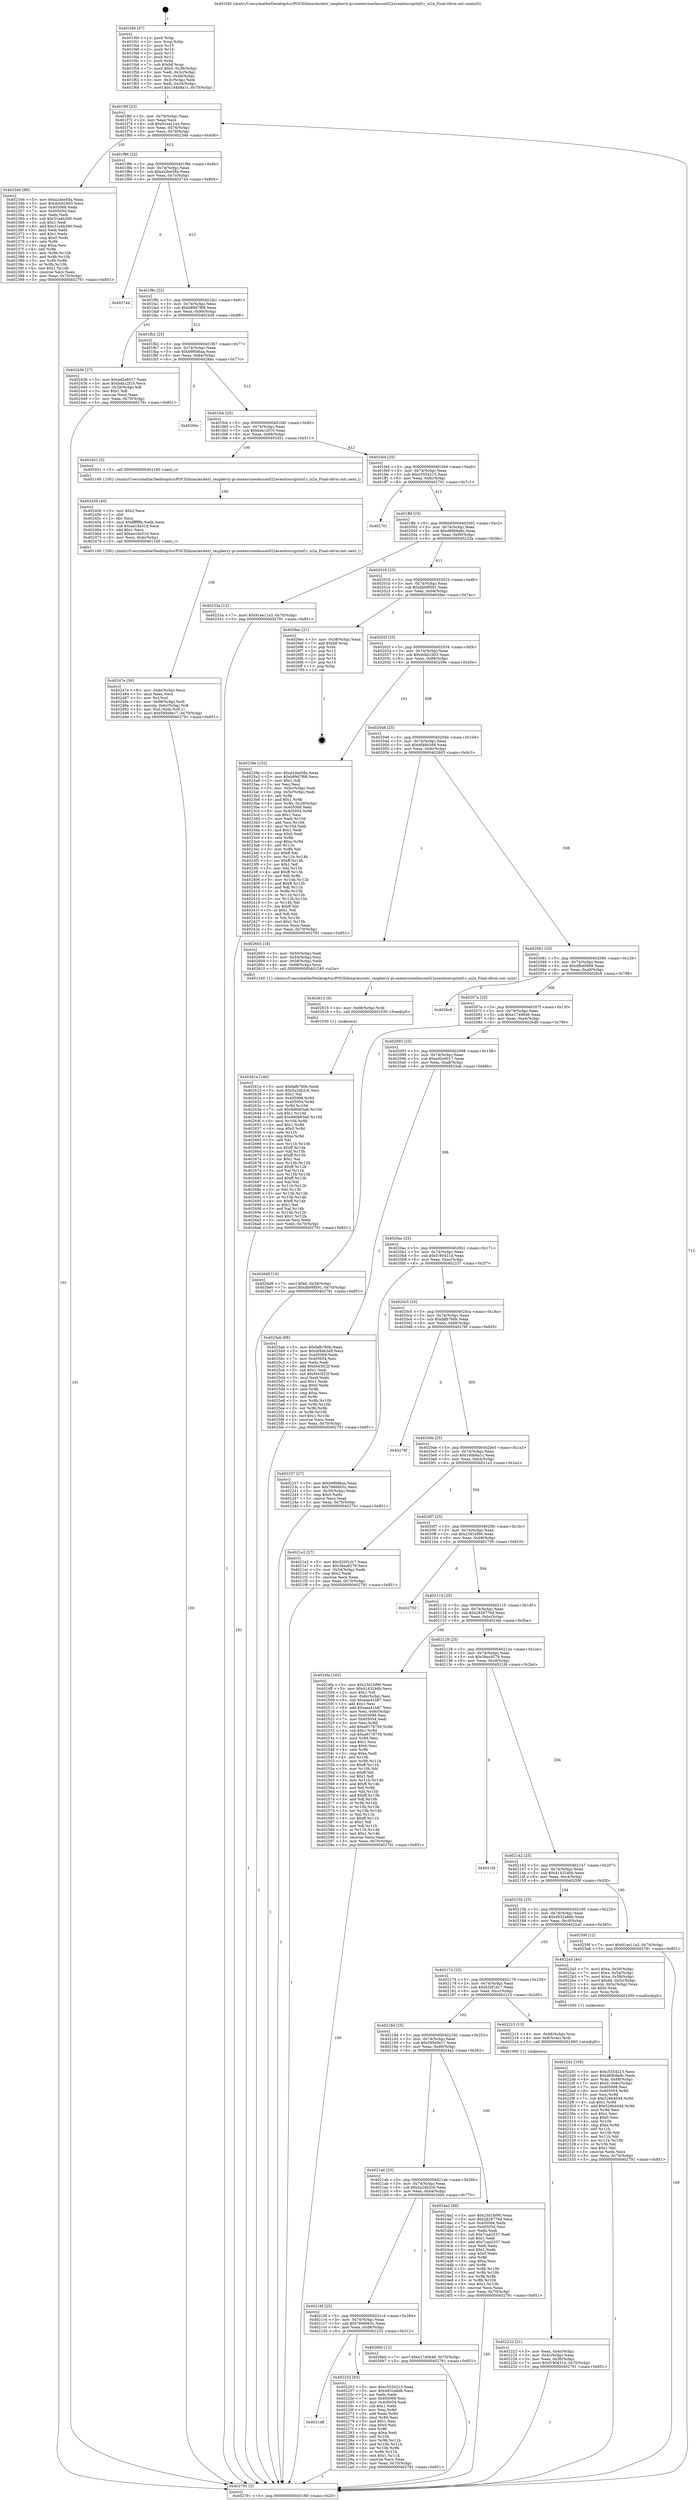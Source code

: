 digraph "0x401f40" {
  label = "0x401f40 (/mnt/c/Users/mathe/Desktop/tcc/POCII/binaries/extr_raspberry-pi-osexerciseslesson022avenitosrcprintf.c_ui2a_Final-ollvm.out::main(0))"
  labelloc = "t"
  node[shape=record]

  Entry [label="",width=0.3,height=0.3,shape=circle,fillcolor=black,style=filled]
  "0x401f6f" [label="{
     0x401f6f [23]\l
     | [instrs]\l
     &nbsp;&nbsp;0x401f6f \<+3\>: mov -0x70(%rbp),%eax\l
     &nbsp;&nbsp;0x401f72 \<+2\>: mov %eax,%ecx\l
     &nbsp;&nbsp;0x401f74 \<+6\>: sub $0x91ee11a3,%ecx\l
     &nbsp;&nbsp;0x401f7a \<+3\>: mov %eax,-0x74(%rbp)\l
     &nbsp;&nbsp;0x401f7d \<+3\>: mov %ecx,-0x78(%rbp)\l
     &nbsp;&nbsp;0x401f80 \<+6\>: je 0000000000402346 \<main+0x406\>\l
  }"]
  "0x402346" [label="{
     0x402346 [88]\l
     | [instrs]\l
     &nbsp;&nbsp;0x402346 \<+5\>: mov $0xa2dee58a,%eax\l
     &nbsp;&nbsp;0x40234b \<+5\>: mov $0xdcbd1b03,%ecx\l
     &nbsp;&nbsp;0x402350 \<+7\>: mov 0x405068,%edx\l
     &nbsp;&nbsp;0x402357 \<+7\>: mov 0x405054,%esi\l
     &nbsp;&nbsp;0x40235e \<+2\>: mov %edx,%edi\l
     &nbsp;&nbsp;0x402360 \<+6\>: sub $0x31e4b290,%edi\l
     &nbsp;&nbsp;0x402366 \<+3\>: sub $0x1,%edi\l
     &nbsp;&nbsp;0x402369 \<+6\>: add $0x31e4b290,%edi\l
     &nbsp;&nbsp;0x40236f \<+3\>: imul %edi,%edx\l
     &nbsp;&nbsp;0x402372 \<+3\>: and $0x1,%edx\l
     &nbsp;&nbsp;0x402375 \<+3\>: cmp $0x0,%edx\l
     &nbsp;&nbsp;0x402378 \<+4\>: sete %r8b\l
     &nbsp;&nbsp;0x40237c \<+3\>: cmp $0xa,%esi\l
     &nbsp;&nbsp;0x40237f \<+4\>: setl %r9b\l
     &nbsp;&nbsp;0x402383 \<+3\>: mov %r8b,%r10b\l
     &nbsp;&nbsp;0x402386 \<+3\>: and %r9b,%r10b\l
     &nbsp;&nbsp;0x402389 \<+3\>: xor %r9b,%r8b\l
     &nbsp;&nbsp;0x40238c \<+3\>: or %r8b,%r10b\l
     &nbsp;&nbsp;0x40238f \<+4\>: test $0x1,%r10b\l
     &nbsp;&nbsp;0x402393 \<+3\>: cmovne %ecx,%eax\l
     &nbsp;&nbsp;0x402396 \<+3\>: mov %eax,-0x70(%rbp)\l
     &nbsp;&nbsp;0x402399 \<+5\>: jmp 0000000000402791 \<main+0x851\>\l
  }"]
  "0x401f86" [label="{
     0x401f86 [22]\l
     | [instrs]\l
     &nbsp;&nbsp;0x401f86 \<+5\>: jmp 0000000000401f8b \<main+0x4b\>\l
     &nbsp;&nbsp;0x401f8b \<+3\>: mov -0x74(%rbp),%eax\l
     &nbsp;&nbsp;0x401f8e \<+5\>: sub $0xa2dee58a,%eax\l
     &nbsp;&nbsp;0x401f93 \<+3\>: mov %eax,-0x7c(%rbp)\l
     &nbsp;&nbsp;0x401f96 \<+6\>: je 0000000000402744 \<main+0x804\>\l
  }"]
  Exit [label="",width=0.3,height=0.3,shape=circle,fillcolor=black,style=filled,peripheries=2]
  "0x402744" [label="{
     0x402744\l
  }", style=dashed]
  "0x401f9c" [label="{
     0x401f9c [22]\l
     | [instrs]\l
     &nbsp;&nbsp;0x401f9c \<+5\>: jmp 0000000000401fa1 \<main+0x61\>\l
     &nbsp;&nbsp;0x401fa1 \<+3\>: mov -0x74(%rbp),%eax\l
     &nbsp;&nbsp;0x401fa4 \<+5\>: sub $0xb89d7f68,%eax\l
     &nbsp;&nbsp;0x401fa9 \<+3\>: mov %eax,-0x80(%rbp)\l
     &nbsp;&nbsp;0x401fac \<+6\>: je 0000000000402436 \<main+0x4f6\>\l
  }"]
  "0x40261e" [label="{
     0x40261e [146]\l
     | [instrs]\l
     &nbsp;&nbsp;0x40261e \<+5\>: mov $0xfafb760b,%edx\l
     &nbsp;&nbsp;0x402623 \<+5\>: mov $0x5a24b2c6,%esi\l
     &nbsp;&nbsp;0x402628 \<+2\>: mov $0x1,%al\l
     &nbsp;&nbsp;0x40262a \<+8\>: mov 0x405068,%r8d\l
     &nbsp;&nbsp;0x402632 \<+8\>: mov 0x405054,%r9d\l
     &nbsp;&nbsp;0x40263a \<+3\>: mov %r8d,%r10d\l
     &nbsp;&nbsp;0x40263d \<+7\>: sub $0x9d0b63a6,%r10d\l
     &nbsp;&nbsp;0x402644 \<+4\>: sub $0x1,%r10d\l
     &nbsp;&nbsp;0x402648 \<+7\>: add $0x9d0b63a6,%r10d\l
     &nbsp;&nbsp;0x40264f \<+4\>: imul %r10d,%r8d\l
     &nbsp;&nbsp;0x402653 \<+4\>: and $0x1,%r8d\l
     &nbsp;&nbsp;0x402657 \<+4\>: cmp $0x0,%r8d\l
     &nbsp;&nbsp;0x40265b \<+4\>: sete %r11b\l
     &nbsp;&nbsp;0x40265f \<+4\>: cmp $0xa,%r9d\l
     &nbsp;&nbsp;0x402663 \<+3\>: setl %bl\l
     &nbsp;&nbsp;0x402666 \<+3\>: mov %r11b,%r14b\l
     &nbsp;&nbsp;0x402669 \<+4\>: xor $0xff,%r14b\l
     &nbsp;&nbsp;0x40266d \<+3\>: mov %bl,%r15b\l
     &nbsp;&nbsp;0x402670 \<+4\>: xor $0xff,%r15b\l
     &nbsp;&nbsp;0x402674 \<+2\>: xor $0x1,%al\l
     &nbsp;&nbsp;0x402676 \<+3\>: mov %r14b,%r12b\l
     &nbsp;&nbsp;0x402679 \<+4\>: and $0xff,%r12b\l
     &nbsp;&nbsp;0x40267d \<+3\>: and %al,%r11b\l
     &nbsp;&nbsp;0x402680 \<+3\>: mov %r15b,%r13b\l
     &nbsp;&nbsp;0x402683 \<+4\>: and $0xff,%r13b\l
     &nbsp;&nbsp;0x402687 \<+2\>: and %al,%bl\l
     &nbsp;&nbsp;0x402689 \<+3\>: or %r11b,%r12b\l
     &nbsp;&nbsp;0x40268c \<+3\>: or %bl,%r13b\l
     &nbsp;&nbsp;0x40268f \<+3\>: xor %r13b,%r12b\l
     &nbsp;&nbsp;0x402692 \<+3\>: or %r15b,%r14b\l
     &nbsp;&nbsp;0x402695 \<+4\>: xor $0xff,%r14b\l
     &nbsp;&nbsp;0x402699 \<+2\>: or $0x1,%al\l
     &nbsp;&nbsp;0x40269b \<+3\>: and %al,%r14b\l
     &nbsp;&nbsp;0x40269e \<+3\>: or %r14b,%r12b\l
     &nbsp;&nbsp;0x4026a1 \<+4\>: test $0x1,%r12b\l
     &nbsp;&nbsp;0x4026a5 \<+3\>: cmovne %esi,%edx\l
     &nbsp;&nbsp;0x4026a8 \<+3\>: mov %edx,-0x70(%rbp)\l
     &nbsp;&nbsp;0x4026ab \<+5\>: jmp 0000000000402791 \<main+0x851\>\l
  }"]
  "0x402436" [label="{
     0x402436 [27]\l
     | [instrs]\l
     &nbsp;&nbsp;0x402436 \<+5\>: mov $0xed2e6017,%eax\l
     &nbsp;&nbsp;0x40243b \<+5\>: mov $0xbda12f10,%ecx\l
     &nbsp;&nbsp;0x402440 \<+3\>: mov -0x29(%rbp),%dl\l
     &nbsp;&nbsp;0x402443 \<+3\>: test $0x1,%dl\l
     &nbsp;&nbsp;0x402446 \<+3\>: cmovne %ecx,%eax\l
     &nbsp;&nbsp;0x402449 \<+3\>: mov %eax,-0x70(%rbp)\l
     &nbsp;&nbsp;0x40244c \<+5\>: jmp 0000000000402791 \<main+0x851\>\l
  }"]
  "0x401fb2" [label="{
     0x401fb2 [25]\l
     | [instrs]\l
     &nbsp;&nbsp;0x401fb2 \<+5\>: jmp 0000000000401fb7 \<main+0x77\>\l
     &nbsp;&nbsp;0x401fb7 \<+3\>: mov -0x74(%rbp),%eax\l
     &nbsp;&nbsp;0x401fba \<+5\>: sub $0xb9f0d6aa,%eax\l
     &nbsp;&nbsp;0x401fbf \<+6\>: mov %eax,-0x84(%rbp)\l
     &nbsp;&nbsp;0x401fc5 \<+6\>: je 00000000004026bc \<main+0x77c\>\l
  }"]
  "0x402615" [label="{
     0x402615 [9]\l
     | [instrs]\l
     &nbsp;&nbsp;0x402615 \<+4\>: mov -0x68(%rbp),%rdi\l
     &nbsp;&nbsp;0x402619 \<+5\>: call 0000000000401030 \<free@plt\>\l
     | [calls]\l
     &nbsp;&nbsp;0x401030 \{1\} (unknown)\l
  }"]
  "0x4026bc" [label="{
     0x4026bc\l
  }", style=dashed]
  "0x401fcb" [label="{
     0x401fcb [25]\l
     | [instrs]\l
     &nbsp;&nbsp;0x401fcb \<+5\>: jmp 0000000000401fd0 \<main+0x90\>\l
     &nbsp;&nbsp;0x401fd0 \<+3\>: mov -0x74(%rbp),%eax\l
     &nbsp;&nbsp;0x401fd3 \<+5\>: sub $0xbda12f10,%eax\l
     &nbsp;&nbsp;0x401fd8 \<+6\>: mov %eax,-0x88(%rbp)\l
     &nbsp;&nbsp;0x401fde \<+6\>: je 0000000000402451 \<main+0x511\>\l
  }"]
  "0x40247e" [label="{
     0x40247e [36]\l
     | [instrs]\l
     &nbsp;&nbsp;0x40247e \<+6\>: mov -0xdc(%rbp),%ecx\l
     &nbsp;&nbsp;0x402484 \<+3\>: imul %eax,%ecx\l
     &nbsp;&nbsp;0x402487 \<+3\>: mov %cl,%sil\l
     &nbsp;&nbsp;0x40248a \<+4\>: mov -0x68(%rbp),%rdi\l
     &nbsp;&nbsp;0x40248e \<+4\>: movslq -0x6c(%rbp),%r8\l
     &nbsp;&nbsp;0x402492 \<+4\>: mov %sil,(%rdi,%r8,1)\l
     &nbsp;&nbsp;0x402496 \<+7\>: movl $0x595e9e17,-0x70(%rbp)\l
     &nbsp;&nbsp;0x40249d \<+5\>: jmp 0000000000402791 \<main+0x851\>\l
  }"]
  "0x402451" [label="{
     0x402451 [5]\l
     | [instrs]\l
     &nbsp;&nbsp;0x402451 \<+5\>: call 0000000000401160 \<next_i\>\l
     | [calls]\l
     &nbsp;&nbsp;0x401160 \{100\} (/mnt/c/Users/mathe/Desktop/tcc/POCII/binaries/extr_raspberry-pi-osexerciseslesson022avenitosrcprintf.c_ui2a_Final-ollvm.out::next_i)\l
  }"]
  "0x401fe4" [label="{
     0x401fe4 [25]\l
     | [instrs]\l
     &nbsp;&nbsp;0x401fe4 \<+5\>: jmp 0000000000401fe9 \<main+0xa9\>\l
     &nbsp;&nbsp;0x401fe9 \<+3\>: mov -0x74(%rbp),%eax\l
     &nbsp;&nbsp;0x401fec \<+5\>: sub $0xc5554215,%eax\l
     &nbsp;&nbsp;0x401ff1 \<+6\>: mov %eax,-0x8c(%rbp)\l
     &nbsp;&nbsp;0x401ff7 \<+6\>: je 0000000000402701 \<main+0x7c1\>\l
  }"]
  "0x402456" [label="{
     0x402456 [40]\l
     | [instrs]\l
     &nbsp;&nbsp;0x402456 \<+5\>: mov $0x2,%ecx\l
     &nbsp;&nbsp;0x40245b \<+1\>: cltd\l
     &nbsp;&nbsp;0x40245c \<+2\>: idiv %ecx\l
     &nbsp;&nbsp;0x40245e \<+6\>: imul $0xfffffffe,%edx,%ecx\l
     &nbsp;&nbsp;0x402464 \<+6\>: sub $0xaa18a51d,%ecx\l
     &nbsp;&nbsp;0x40246a \<+3\>: add $0x1,%ecx\l
     &nbsp;&nbsp;0x40246d \<+6\>: add $0xaa18a51d,%ecx\l
     &nbsp;&nbsp;0x402473 \<+6\>: mov %ecx,-0xdc(%rbp)\l
     &nbsp;&nbsp;0x402479 \<+5\>: call 0000000000401160 \<next_i\>\l
     | [calls]\l
     &nbsp;&nbsp;0x401160 \{100\} (/mnt/c/Users/mathe/Desktop/tcc/POCII/binaries/extr_raspberry-pi-osexerciseslesson022avenitosrcprintf.c_ui2a_Final-ollvm.out::next_i)\l
  }"]
  "0x402701" [label="{
     0x402701\l
  }", style=dashed]
  "0x401ffd" [label="{
     0x401ffd [25]\l
     | [instrs]\l
     &nbsp;&nbsp;0x401ffd \<+5\>: jmp 0000000000402002 \<main+0xc2\>\l
     &nbsp;&nbsp;0x402002 \<+3\>: mov -0x74(%rbp),%eax\l
     &nbsp;&nbsp;0x402005 \<+5\>: sub $0xd69b9a8c,%eax\l
     &nbsp;&nbsp;0x40200a \<+6\>: mov %eax,-0x90(%rbp)\l
     &nbsp;&nbsp;0x402010 \<+6\>: je 000000000040233a \<main+0x3fa\>\l
  }"]
  "0x4022d1" [label="{
     0x4022d1 [105]\l
     | [instrs]\l
     &nbsp;&nbsp;0x4022d1 \<+5\>: mov $0xc5554215,%ecx\l
     &nbsp;&nbsp;0x4022d6 \<+5\>: mov $0xd69b9a8c,%edx\l
     &nbsp;&nbsp;0x4022db \<+4\>: mov %rax,-0x68(%rbp)\l
     &nbsp;&nbsp;0x4022df \<+7\>: movl $0x0,-0x6c(%rbp)\l
     &nbsp;&nbsp;0x4022e6 \<+7\>: mov 0x405068,%esi\l
     &nbsp;&nbsp;0x4022ed \<+8\>: mov 0x405054,%r8d\l
     &nbsp;&nbsp;0x4022f5 \<+3\>: mov %esi,%r9d\l
     &nbsp;&nbsp;0x4022f8 \<+7\>: sub $0x526b4044,%r9d\l
     &nbsp;&nbsp;0x4022ff \<+4\>: sub $0x1,%r9d\l
     &nbsp;&nbsp;0x402303 \<+7\>: add $0x526b4044,%r9d\l
     &nbsp;&nbsp;0x40230a \<+4\>: imul %r9d,%esi\l
     &nbsp;&nbsp;0x40230e \<+3\>: and $0x1,%esi\l
     &nbsp;&nbsp;0x402311 \<+3\>: cmp $0x0,%esi\l
     &nbsp;&nbsp;0x402314 \<+4\>: sete %r10b\l
     &nbsp;&nbsp;0x402318 \<+4\>: cmp $0xa,%r8d\l
     &nbsp;&nbsp;0x40231c \<+4\>: setl %r11b\l
     &nbsp;&nbsp;0x402320 \<+3\>: mov %r10b,%bl\l
     &nbsp;&nbsp;0x402323 \<+3\>: and %r11b,%bl\l
     &nbsp;&nbsp;0x402326 \<+3\>: xor %r11b,%r10b\l
     &nbsp;&nbsp;0x402329 \<+3\>: or %r10b,%bl\l
     &nbsp;&nbsp;0x40232c \<+3\>: test $0x1,%bl\l
     &nbsp;&nbsp;0x40232f \<+3\>: cmovne %edx,%ecx\l
     &nbsp;&nbsp;0x402332 \<+3\>: mov %ecx,-0x70(%rbp)\l
     &nbsp;&nbsp;0x402335 \<+5\>: jmp 0000000000402791 \<main+0x851\>\l
  }"]
  "0x40233a" [label="{
     0x40233a [12]\l
     | [instrs]\l
     &nbsp;&nbsp;0x40233a \<+7\>: movl $0x91ee11a3,-0x70(%rbp)\l
     &nbsp;&nbsp;0x402341 \<+5\>: jmp 0000000000402791 \<main+0x851\>\l
  }"]
  "0x402016" [label="{
     0x402016 [25]\l
     | [instrs]\l
     &nbsp;&nbsp;0x402016 \<+5\>: jmp 000000000040201b \<main+0xdb\>\l
     &nbsp;&nbsp;0x40201b \<+3\>: mov -0x74(%rbp),%eax\l
     &nbsp;&nbsp;0x40201e \<+5\>: sub $0xdb09f591,%eax\l
     &nbsp;&nbsp;0x402023 \<+6\>: mov %eax,-0x94(%rbp)\l
     &nbsp;&nbsp;0x402029 \<+6\>: je 00000000004026ec \<main+0x7ac\>\l
  }"]
  "0x4021d8" [label="{
     0x4021d8\l
  }", style=dashed]
  "0x4026ec" [label="{
     0x4026ec [21]\l
     | [instrs]\l
     &nbsp;&nbsp;0x4026ec \<+3\>: mov -0x38(%rbp),%eax\l
     &nbsp;&nbsp;0x4026ef \<+7\>: add $0xb8,%rsp\l
     &nbsp;&nbsp;0x4026f6 \<+1\>: pop %rbx\l
     &nbsp;&nbsp;0x4026f7 \<+2\>: pop %r12\l
     &nbsp;&nbsp;0x4026f9 \<+2\>: pop %r13\l
     &nbsp;&nbsp;0x4026fb \<+2\>: pop %r14\l
     &nbsp;&nbsp;0x4026fd \<+2\>: pop %r15\l
     &nbsp;&nbsp;0x4026ff \<+1\>: pop %rbp\l
     &nbsp;&nbsp;0x402700 \<+1\>: ret\l
  }"]
  "0x40202f" [label="{
     0x40202f [25]\l
     | [instrs]\l
     &nbsp;&nbsp;0x40202f \<+5\>: jmp 0000000000402034 \<main+0xf4\>\l
     &nbsp;&nbsp;0x402034 \<+3\>: mov -0x74(%rbp),%eax\l
     &nbsp;&nbsp;0x402037 \<+5\>: sub $0xdcbd1b03,%eax\l
     &nbsp;&nbsp;0x40203c \<+6\>: mov %eax,-0x98(%rbp)\l
     &nbsp;&nbsp;0x402042 \<+6\>: je 000000000040239e \<main+0x45e\>\l
  }"]
  "0x402252" [label="{
     0x402252 [83]\l
     | [instrs]\l
     &nbsp;&nbsp;0x402252 \<+5\>: mov $0xc5554215,%eax\l
     &nbsp;&nbsp;0x402257 \<+5\>: mov $0x4932a8db,%ecx\l
     &nbsp;&nbsp;0x40225c \<+2\>: xor %edx,%edx\l
     &nbsp;&nbsp;0x40225e \<+7\>: mov 0x405068,%esi\l
     &nbsp;&nbsp;0x402265 \<+7\>: mov 0x405054,%edi\l
     &nbsp;&nbsp;0x40226c \<+3\>: sub $0x1,%edx\l
     &nbsp;&nbsp;0x40226f \<+3\>: mov %esi,%r8d\l
     &nbsp;&nbsp;0x402272 \<+3\>: add %edx,%r8d\l
     &nbsp;&nbsp;0x402275 \<+4\>: imul %r8d,%esi\l
     &nbsp;&nbsp;0x402279 \<+3\>: and $0x1,%esi\l
     &nbsp;&nbsp;0x40227c \<+3\>: cmp $0x0,%esi\l
     &nbsp;&nbsp;0x40227f \<+4\>: sete %r9b\l
     &nbsp;&nbsp;0x402283 \<+3\>: cmp $0xa,%edi\l
     &nbsp;&nbsp;0x402286 \<+4\>: setl %r10b\l
     &nbsp;&nbsp;0x40228a \<+3\>: mov %r9b,%r11b\l
     &nbsp;&nbsp;0x40228d \<+3\>: and %r10b,%r11b\l
     &nbsp;&nbsp;0x402290 \<+3\>: xor %r10b,%r9b\l
     &nbsp;&nbsp;0x402293 \<+3\>: or %r9b,%r11b\l
     &nbsp;&nbsp;0x402296 \<+4\>: test $0x1,%r11b\l
     &nbsp;&nbsp;0x40229a \<+3\>: cmovne %ecx,%eax\l
     &nbsp;&nbsp;0x40229d \<+3\>: mov %eax,-0x70(%rbp)\l
     &nbsp;&nbsp;0x4022a0 \<+5\>: jmp 0000000000402791 \<main+0x851\>\l
  }"]
  "0x40239e" [label="{
     0x40239e [152]\l
     | [instrs]\l
     &nbsp;&nbsp;0x40239e \<+5\>: mov $0xa2dee58a,%eax\l
     &nbsp;&nbsp;0x4023a3 \<+5\>: mov $0xb89d7f68,%ecx\l
     &nbsp;&nbsp;0x4023a8 \<+2\>: mov $0x1,%dl\l
     &nbsp;&nbsp;0x4023aa \<+2\>: xor %esi,%esi\l
     &nbsp;&nbsp;0x4023ac \<+3\>: mov -0x6c(%rbp),%edi\l
     &nbsp;&nbsp;0x4023af \<+3\>: cmp -0x5c(%rbp),%edi\l
     &nbsp;&nbsp;0x4023b2 \<+4\>: setl %r8b\l
     &nbsp;&nbsp;0x4023b6 \<+4\>: and $0x1,%r8b\l
     &nbsp;&nbsp;0x4023ba \<+4\>: mov %r8b,-0x29(%rbp)\l
     &nbsp;&nbsp;0x4023be \<+7\>: mov 0x405068,%edi\l
     &nbsp;&nbsp;0x4023c5 \<+8\>: mov 0x405054,%r9d\l
     &nbsp;&nbsp;0x4023cd \<+3\>: sub $0x1,%esi\l
     &nbsp;&nbsp;0x4023d0 \<+3\>: mov %edi,%r10d\l
     &nbsp;&nbsp;0x4023d3 \<+3\>: add %esi,%r10d\l
     &nbsp;&nbsp;0x4023d6 \<+4\>: imul %r10d,%edi\l
     &nbsp;&nbsp;0x4023da \<+3\>: and $0x1,%edi\l
     &nbsp;&nbsp;0x4023dd \<+3\>: cmp $0x0,%edi\l
     &nbsp;&nbsp;0x4023e0 \<+4\>: sete %r8b\l
     &nbsp;&nbsp;0x4023e4 \<+4\>: cmp $0xa,%r9d\l
     &nbsp;&nbsp;0x4023e8 \<+4\>: setl %r11b\l
     &nbsp;&nbsp;0x4023ec \<+3\>: mov %r8b,%bl\l
     &nbsp;&nbsp;0x4023ef \<+3\>: xor $0xff,%bl\l
     &nbsp;&nbsp;0x4023f2 \<+3\>: mov %r11b,%r14b\l
     &nbsp;&nbsp;0x4023f5 \<+4\>: xor $0xff,%r14b\l
     &nbsp;&nbsp;0x4023f9 \<+3\>: xor $0x1,%dl\l
     &nbsp;&nbsp;0x4023fc \<+3\>: mov %bl,%r15b\l
     &nbsp;&nbsp;0x4023ff \<+4\>: and $0xff,%r15b\l
     &nbsp;&nbsp;0x402403 \<+3\>: and %dl,%r8b\l
     &nbsp;&nbsp;0x402406 \<+3\>: mov %r14b,%r12b\l
     &nbsp;&nbsp;0x402409 \<+4\>: and $0xff,%r12b\l
     &nbsp;&nbsp;0x40240d \<+3\>: and %dl,%r11b\l
     &nbsp;&nbsp;0x402410 \<+3\>: or %r8b,%r15b\l
     &nbsp;&nbsp;0x402413 \<+3\>: or %r11b,%r12b\l
     &nbsp;&nbsp;0x402416 \<+3\>: xor %r12b,%r15b\l
     &nbsp;&nbsp;0x402419 \<+3\>: or %r14b,%bl\l
     &nbsp;&nbsp;0x40241c \<+3\>: xor $0xff,%bl\l
     &nbsp;&nbsp;0x40241f \<+3\>: or $0x1,%dl\l
     &nbsp;&nbsp;0x402422 \<+2\>: and %dl,%bl\l
     &nbsp;&nbsp;0x402424 \<+3\>: or %bl,%r15b\l
     &nbsp;&nbsp;0x402427 \<+4\>: test $0x1,%r15b\l
     &nbsp;&nbsp;0x40242b \<+3\>: cmovne %ecx,%eax\l
     &nbsp;&nbsp;0x40242e \<+3\>: mov %eax,-0x70(%rbp)\l
     &nbsp;&nbsp;0x402431 \<+5\>: jmp 0000000000402791 \<main+0x851\>\l
  }"]
  "0x402048" [label="{
     0x402048 [25]\l
     | [instrs]\l
     &nbsp;&nbsp;0x402048 \<+5\>: jmp 000000000040204d \<main+0x10d\>\l
     &nbsp;&nbsp;0x40204d \<+3\>: mov -0x74(%rbp),%eax\l
     &nbsp;&nbsp;0x402050 \<+5\>: sub $0xdf46b3d9,%eax\l
     &nbsp;&nbsp;0x402055 \<+6\>: mov %eax,-0x9c(%rbp)\l
     &nbsp;&nbsp;0x40205b \<+6\>: je 0000000000402603 \<main+0x6c3\>\l
  }"]
  "0x4021bf" [label="{
     0x4021bf [25]\l
     | [instrs]\l
     &nbsp;&nbsp;0x4021bf \<+5\>: jmp 00000000004021c4 \<main+0x284\>\l
     &nbsp;&nbsp;0x4021c4 \<+3\>: mov -0x74(%rbp),%eax\l
     &nbsp;&nbsp;0x4021c7 \<+5\>: sub $0x76666b5c,%eax\l
     &nbsp;&nbsp;0x4021cc \<+6\>: mov %eax,-0xd8(%rbp)\l
     &nbsp;&nbsp;0x4021d2 \<+6\>: je 0000000000402252 \<main+0x312\>\l
  }"]
  "0x402603" [label="{
     0x402603 [18]\l
     | [instrs]\l
     &nbsp;&nbsp;0x402603 \<+3\>: mov -0x50(%rbp),%edi\l
     &nbsp;&nbsp;0x402606 \<+3\>: mov -0x54(%rbp),%esi\l
     &nbsp;&nbsp;0x402609 \<+3\>: mov -0x58(%rbp),%edx\l
     &nbsp;&nbsp;0x40260c \<+4\>: mov -0x68(%rbp),%rcx\l
     &nbsp;&nbsp;0x402610 \<+5\>: call 0000000000401240 \<ui2a\>\l
     | [calls]\l
     &nbsp;&nbsp;0x401240 \{1\} (/mnt/c/Users/mathe/Desktop/tcc/POCII/binaries/extr_raspberry-pi-osexerciseslesson022avenitosrcprintf.c_ui2a_Final-ollvm.out::ui2a)\l
  }"]
  "0x402061" [label="{
     0x402061 [25]\l
     | [instrs]\l
     &nbsp;&nbsp;0x402061 \<+5\>: jmp 0000000000402066 \<main+0x126\>\l
     &nbsp;&nbsp;0x402066 \<+3\>: mov -0x74(%rbp),%eax\l
     &nbsp;&nbsp;0x402069 \<+5\>: sub $0xdfbd0969,%eax\l
     &nbsp;&nbsp;0x40206e \<+6\>: mov %eax,-0xa0(%rbp)\l
     &nbsp;&nbsp;0x402074 \<+6\>: je 00000000004026c8 \<main+0x788\>\l
  }"]
  "0x4026b0" [label="{
     0x4026b0 [12]\l
     | [instrs]\l
     &nbsp;&nbsp;0x4026b0 \<+7\>: movl $0xe1740646,-0x70(%rbp)\l
     &nbsp;&nbsp;0x4026b7 \<+5\>: jmp 0000000000402791 \<main+0x851\>\l
  }"]
  "0x4026c8" [label="{
     0x4026c8\l
  }", style=dashed]
  "0x40207a" [label="{
     0x40207a [25]\l
     | [instrs]\l
     &nbsp;&nbsp;0x40207a \<+5\>: jmp 000000000040207f \<main+0x13f\>\l
     &nbsp;&nbsp;0x40207f \<+3\>: mov -0x74(%rbp),%eax\l
     &nbsp;&nbsp;0x402082 \<+5\>: sub $0xe1740646,%eax\l
     &nbsp;&nbsp;0x402087 \<+6\>: mov %eax,-0xa4(%rbp)\l
     &nbsp;&nbsp;0x40208d \<+6\>: je 00000000004026d9 \<main+0x799\>\l
  }"]
  "0x4021a6" [label="{
     0x4021a6 [25]\l
     | [instrs]\l
     &nbsp;&nbsp;0x4021a6 \<+5\>: jmp 00000000004021ab \<main+0x26b\>\l
     &nbsp;&nbsp;0x4021ab \<+3\>: mov -0x74(%rbp),%eax\l
     &nbsp;&nbsp;0x4021ae \<+5\>: sub $0x5a24b2c6,%eax\l
     &nbsp;&nbsp;0x4021b3 \<+6\>: mov %eax,-0xd4(%rbp)\l
     &nbsp;&nbsp;0x4021b9 \<+6\>: je 00000000004026b0 \<main+0x770\>\l
  }"]
  "0x4026d9" [label="{
     0x4026d9 [19]\l
     | [instrs]\l
     &nbsp;&nbsp;0x4026d9 \<+7\>: movl $0x0,-0x38(%rbp)\l
     &nbsp;&nbsp;0x4026e0 \<+7\>: movl $0xdb09f591,-0x70(%rbp)\l
     &nbsp;&nbsp;0x4026e7 \<+5\>: jmp 0000000000402791 \<main+0x851\>\l
  }"]
  "0x402093" [label="{
     0x402093 [25]\l
     | [instrs]\l
     &nbsp;&nbsp;0x402093 \<+5\>: jmp 0000000000402098 \<main+0x158\>\l
     &nbsp;&nbsp;0x402098 \<+3\>: mov -0x74(%rbp),%eax\l
     &nbsp;&nbsp;0x40209b \<+5\>: sub $0xed2e6017,%eax\l
     &nbsp;&nbsp;0x4020a0 \<+6\>: mov %eax,-0xa8(%rbp)\l
     &nbsp;&nbsp;0x4020a6 \<+6\>: je 00000000004025ab \<main+0x66b\>\l
  }"]
  "0x4024a2" [label="{
     0x4024a2 [88]\l
     | [instrs]\l
     &nbsp;&nbsp;0x4024a2 \<+5\>: mov $0x23d1bf90,%eax\l
     &nbsp;&nbsp;0x4024a7 \<+5\>: mov $0x2828776d,%ecx\l
     &nbsp;&nbsp;0x4024ac \<+7\>: mov 0x405068,%edx\l
     &nbsp;&nbsp;0x4024b3 \<+7\>: mov 0x405054,%esi\l
     &nbsp;&nbsp;0x4024ba \<+2\>: mov %edx,%edi\l
     &nbsp;&nbsp;0x4024bc \<+6\>: sub $0x7cae2537,%edi\l
     &nbsp;&nbsp;0x4024c2 \<+3\>: sub $0x1,%edi\l
     &nbsp;&nbsp;0x4024c5 \<+6\>: add $0x7cae2537,%edi\l
     &nbsp;&nbsp;0x4024cb \<+3\>: imul %edi,%edx\l
     &nbsp;&nbsp;0x4024ce \<+3\>: and $0x1,%edx\l
     &nbsp;&nbsp;0x4024d1 \<+3\>: cmp $0x0,%edx\l
     &nbsp;&nbsp;0x4024d4 \<+4\>: sete %r8b\l
     &nbsp;&nbsp;0x4024d8 \<+3\>: cmp $0xa,%esi\l
     &nbsp;&nbsp;0x4024db \<+4\>: setl %r9b\l
     &nbsp;&nbsp;0x4024df \<+3\>: mov %r8b,%r10b\l
     &nbsp;&nbsp;0x4024e2 \<+3\>: and %r9b,%r10b\l
     &nbsp;&nbsp;0x4024e5 \<+3\>: xor %r9b,%r8b\l
     &nbsp;&nbsp;0x4024e8 \<+3\>: or %r8b,%r10b\l
     &nbsp;&nbsp;0x4024eb \<+4\>: test $0x1,%r10b\l
     &nbsp;&nbsp;0x4024ef \<+3\>: cmovne %ecx,%eax\l
     &nbsp;&nbsp;0x4024f2 \<+3\>: mov %eax,-0x70(%rbp)\l
     &nbsp;&nbsp;0x4024f5 \<+5\>: jmp 0000000000402791 \<main+0x851\>\l
  }"]
  "0x4025ab" [label="{
     0x4025ab [88]\l
     | [instrs]\l
     &nbsp;&nbsp;0x4025ab \<+5\>: mov $0xfafb760b,%eax\l
     &nbsp;&nbsp;0x4025b0 \<+5\>: mov $0xdf46b3d9,%ecx\l
     &nbsp;&nbsp;0x4025b5 \<+7\>: mov 0x405068,%edx\l
     &nbsp;&nbsp;0x4025bc \<+7\>: mov 0x405054,%esi\l
     &nbsp;&nbsp;0x4025c3 \<+2\>: mov %edx,%edi\l
     &nbsp;&nbsp;0x4025c5 \<+6\>: add $0xf443f22f,%edi\l
     &nbsp;&nbsp;0x4025cb \<+3\>: sub $0x1,%edi\l
     &nbsp;&nbsp;0x4025ce \<+6\>: sub $0xf443f22f,%edi\l
     &nbsp;&nbsp;0x4025d4 \<+3\>: imul %edi,%edx\l
     &nbsp;&nbsp;0x4025d7 \<+3\>: and $0x1,%edx\l
     &nbsp;&nbsp;0x4025da \<+3\>: cmp $0x0,%edx\l
     &nbsp;&nbsp;0x4025dd \<+4\>: sete %r8b\l
     &nbsp;&nbsp;0x4025e1 \<+3\>: cmp $0xa,%esi\l
     &nbsp;&nbsp;0x4025e4 \<+4\>: setl %r9b\l
     &nbsp;&nbsp;0x4025e8 \<+3\>: mov %r8b,%r10b\l
     &nbsp;&nbsp;0x4025eb \<+3\>: and %r9b,%r10b\l
     &nbsp;&nbsp;0x4025ee \<+3\>: xor %r9b,%r8b\l
     &nbsp;&nbsp;0x4025f1 \<+3\>: or %r8b,%r10b\l
     &nbsp;&nbsp;0x4025f4 \<+4\>: test $0x1,%r10b\l
     &nbsp;&nbsp;0x4025f8 \<+3\>: cmovne %ecx,%eax\l
     &nbsp;&nbsp;0x4025fb \<+3\>: mov %eax,-0x70(%rbp)\l
     &nbsp;&nbsp;0x4025fe \<+5\>: jmp 0000000000402791 \<main+0x851\>\l
  }"]
  "0x4020ac" [label="{
     0x4020ac [25]\l
     | [instrs]\l
     &nbsp;&nbsp;0x4020ac \<+5\>: jmp 00000000004020b1 \<main+0x171\>\l
     &nbsp;&nbsp;0x4020b1 \<+3\>: mov -0x74(%rbp),%eax\l
     &nbsp;&nbsp;0x4020b4 \<+5\>: sub $0xf190431d,%eax\l
     &nbsp;&nbsp;0x4020b9 \<+6\>: mov %eax,-0xac(%rbp)\l
     &nbsp;&nbsp;0x4020bf \<+6\>: je 0000000000402237 \<main+0x2f7\>\l
  }"]
  "0x402222" [label="{
     0x402222 [21]\l
     | [instrs]\l
     &nbsp;&nbsp;0x402222 \<+3\>: mov %eax,-0x4c(%rbp)\l
     &nbsp;&nbsp;0x402225 \<+3\>: mov -0x4c(%rbp),%eax\l
     &nbsp;&nbsp;0x402228 \<+3\>: mov %eax,-0x30(%rbp)\l
     &nbsp;&nbsp;0x40222b \<+7\>: movl $0xf190431d,-0x70(%rbp)\l
     &nbsp;&nbsp;0x402232 \<+5\>: jmp 0000000000402791 \<main+0x851\>\l
  }"]
  "0x402237" [label="{
     0x402237 [27]\l
     | [instrs]\l
     &nbsp;&nbsp;0x402237 \<+5\>: mov $0xb9f0d6aa,%eax\l
     &nbsp;&nbsp;0x40223c \<+5\>: mov $0x76666b5c,%ecx\l
     &nbsp;&nbsp;0x402241 \<+3\>: mov -0x30(%rbp),%edx\l
     &nbsp;&nbsp;0x402244 \<+3\>: cmp $0x0,%edx\l
     &nbsp;&nbsp;0x402247 \<+3\>: cmove %ecx,%eax\l
     &nbsp;&nbsp;0x40224a \<+3\>: mov %eax,-0x70(%rbp)\l
     &nbsp;&nbsp;0x40224d \<+5\>: jmp 0000000000402791 \<main+0x851\>\l
  }"]
  "0x4020c5" [label="{
     0x4020c5 [25]\l
     | [instrs]\l
     &nbsp;&nbsp;0x4020c5 \<+5\>: jmp 00000000004020ca \<main+0x18a\>\l
     &nbsp;&nbsp;0x4020ca \<+3\>: mov -0x74(%rbp),%eax\l
     &nbsp;&nbsp;0x4020cd \<+5\>: sub $0xfafb760b,%eax\l
     &nbsp;&nbsp;0x4020d2 \<+6\>: mov %eax,-0xb0(%rbp)\l
     &nbsp;&nbsp;0x4020d8 \<+6\>: je 000000000040276f \<main+0x82f\>\l
  }"]
  "0x40218d" [label="{
     0x40218d [25]\l
     | [instrs]\l
     &nbsp;&nbsp;0x40218d \<+5\>: jmp 0000000000402192 \<main+0x252\>\l
     &nbsp;&nbsp;0x402192 \<+3\>: mov -0x74(%rbp),%eax\l
     &nbsp;&nbsp;0x402195 \<+5\>: sub $0x595e9e17,%eax\l
     &nbsp;&nbsp;0x40219a \<+6\>: mov %eax,-0xd0(%rbp)\l
     &nbsp;&nbsp;0x4021a0 \<+6\>: je 00000000004024a2 \<main+0x562\>\l
  }"]
  "0x40276f" [label="{
     0x40276f\l
  }", style=dashed]
  "0x4020de" [label="{
     0x4020de [25]\l
     | [instrs]\l
     &nbsp;&nbsp;0x4020de \<+5\>: jmp 00000000004020e3 \<main+0x1a3\>\l
     &nbsp;&nbsp;0x4020e3 \<+3\>: mov -0x74(%rbp),%eax\l
     &nbsp;&nbsp;0x4020e6 \<+5\>: sub $0x1d4b8a1c,%eax\l
     &nbsp;&nbsp;0x4020eb \<+6\>: mov %eax,-0xb4(%rbp)\l
     &nbsp;&nbsp;0x4020f1 \<+6\>: je 00000000004021e2 \<main+0x2a2\>\l
  }"]
  "0x402215" [label="{
     0x402215 [13]\l
     | [instrs]\l
     &nbsp;&nbsp;0x402215 \<+4\>: mov -0x48(%rbp),%rax\l
     &nbsp;&nbsp;0x402219 \<+4\>: mov 0x8(%rax),%rdi\l
     &nbsp;&nbsp;0x40221d \<+5\>: call 0000000000401060 \<atoi@plt\>\l
     | [calls]\l
     &nbsp;&nbsp;0x401060 \{1\} (unknown)\l
  }"]
  "0x4021e2" [label="{
     0x4021e2 [27]\l
     | [instrs]\l
     &nbsp;&nbsp;0x4021e2 \<+5\>: mov $0x520f1d17,%eax\l
     &nbsp;&nbsp;0x4021e7 \<+5\>: mov $0x3bec9279,%ecx\l
     &nbsp;&nbsp;0x4021ec \<+3\>: mov -0x34(%rbp),%edx\l
     &nbsp;&nbsp;0x4021ef \<+3\>: cmp $0x2,%edx\l
     &nbsp;&nbsp;0x4021f2 \<+3\>: cmovne %ecx,%eax\l
     &nbsp;&nbsp;0x4021f5 \<+3\>: mov %eax,-0x70(%rbp)\l
     &nbsp;&nbsp;0x4021f8 \<+5\>: jmp 0000000000402791 \<main+0x851\>\l
  }"]
  "0x4020f7" [label="{
     0x4020f7 [25]\l
     | [instrs]\l
     &nbsp;&nbsp;0x4020f7 \<+5\>: jmp 00000000004020fc \<main+0x1bc\>\l
     &nbsp;&nbsp;0x4020fc \<+3\>: mov -0x74(%rbp),%eax\l
     &nbsp;&nbsp;0x4020ff \<+5\>: sub $0x23d1bf90,%eax\l
     &nbsp;&nbsp;0x402104 \<+6\>: mov %eax,-0xb8(%rbp)\l
     &nbsp;&nbsp;0x40210a \<+6\>: je 0000000000402750 \<main+0x810\>\l
  }"]
  "0x402791" [label="{
     0x402791 [5]\l
     | [instrs]\l
     &nbsp;&nbsp;0x402791 \<+5\>: jmp 0000000000401f6f \<main+0x2f\>\l
  }"]
  "0x401f40" [label="{
     0x401f40 [47]\l
     | [instrs]\l
     &nbsp;&nbsp;0x401f40 \<+1\>: push %rbp\l
     &nbsp;&nbsp;0x401f41 \<+3\>: mov %rsp,%rbp\l
     &nbsp;&nbsp;0x401f44 \<+2\>: push %r15\l
     &nbsp;&nbsp;0x401f46 \<+2\>: push %r14\l
     &nbsp;&nbsp;0x401f48 \<+2\>: push %r13\l
     &nbsp;&nbsp;0x401f4a \<+2\>: push %r12\l
     &nbsp;&nbsp;0x401f4c \<+1\>: push %rbx\l
     &nbsp;&nbsp;0x401f4d \<+7\>: sub $0xb8,%rsp\l
     &nbsp;&nbsp;0x401f54 \<+7\>: movl $0x0,-0x38(%rbp)\l
     &nbsp;&nbsp;0x401f5b \<+3\>: mov %edi,-0x3c(%rbp)\l
     &nbsp;&nbsp;0x401f5e \<+4\>: mov %rsi,-0x48(%rbp)\l
     &nbsp;&nbsp;0x401f62 \<+3\>: mov -0x3c(%rbp),%edi\l
     &nbsp;&nbsp;0x401f65 \<+3\>: mov %edi,-0x34(%rbp)\l
     &nbsp;&nbsp;0x401f68 \<+7\>: movl $0x1d4b8a1c,-0x70(%rbp)\l
  }"]
  "0x402174" [label="{
     0x402174 [25]\l
     | [instrs]\l
     &nbsp;&nbsp;0x402174 \<+5\>: jmp 0000000000402179 \<main+0x239\>\l
     &nbsp;&nbsp;0x402179 \<+3\>: mov -0x74(%rbp),%eax\l
     &nbsp;&nbsp;0x40217c \<+5\>: sub $0x520f1d17,%eax\l
     &nbsp;&nbsp;0x402181 \<+6\>: mov %eax,-0xcc(%rbp)\l
     &nbsp;&nbsp;0x402187 \<+6\>: je 0000000000402215 \<main+0x2d5\>\l
  }"]
  "0x402750" [label="{
     0x402750\l
  }", style=dashed]
  "0x402110" [label="{
     0x402110 [25]\l
     | [instrs]\l
     &nbsp;&nbsp;0x402110 \<+5\>: jmp 0000000000402115 \<main+0x1d5\>\l
     &nbsp;&nbsp;0x402115 \<+3\>: mov -0x74(%rbp),%eax\l
     &nbsp;&nbsp;0x402118 \<+5\>: sub $0x2828776d,%eax\l
     &nbsp;&nbsp;0x40211d \<+6\>: mov %eax,-0xbc(%rbp)\l
     &nbsp;&nbsp;0x402123 \<+6\>: je 00000000004024fa \<main+0x5ba\>\l
  }"]
  "0x4022a5" [label="{
     0x4022a5 [44]\l
     | [instrs]\l
     &nbsp;&nbsp;0x4022a5 \<+7\>: movl $0xa,-0x50(%rbp)\l
     &nbsp;&nbsp;0x4022ac \<+7\>: movl $0xa,-0x54(%rbp)\l
     &nbsp;&nbsp;0x4022b3 \<+7\>: movl $0xa,-0x58(%rbp)\l
     &nbsp;&nbsp;0x4022ba \<+7\>: movl $0x64,-0x5c(%rbp)\l
     &nbsp;&nbsp;0x4022c1 \<+4\>: movslq -0x5c(%rbp),%rax\l
     &nbsp;&nbsp;0x4022c5 \<+4\>: shl $0x0,%rax\l
     &nbsp;&nbsp;0x4022c9 \<+3\>: mov %rax,%rdi\l
     &nbsp;&nbsp;0x4022cc \<+5\>: call 0000000000401050 \<malloc@plt\>\l
     | [calls]\l
     &nbsp;&nbsp;0x401050 \{1\} (unknown)\l
  }"]
  "0x4024fa" [label="{
     0x4024fa [165]\l
     | [instrs]\l
     &nbsp;&nbsp;0x4024fa \<+5\>: mov $0x23d1bf90,%eax\l
     &nbsp;&nbsp;0x4024ff \<+5\>: mov $0x4143246b,%ecx\l
     &nbsp;&nbsp;0x402504 \<+2\>: mov $0x1,%dl\l
     &nbsp;&nbsp;0x402506 \<+3\>: mov -0x6c(%rbp),%esi\l
     &nbsp;&nbsp;0x402509 \<+6\>: sub $0xaaa41b87,%esi\l
     &nbsp;&nbsp;0x40250f \<+3\>: add $0x1,%esi\l
     &nbsp;&nbsp;0x402512 \<+6\>: add $0xaaa41b87,%esi\l
     &nbsp;&nbsp;0x402518 \<+3\>: mov %esi,-0x6c(%rbp)\l
     &nbsp;&nbsp;0x40251b \<+7\>: mov 0x405068,%esi\l
     &nbsp;&nbsp;0x402522 \<+7\>: mov 0x405054,%edi\l
     &nbsp;&nbsp;0x402529 \<+3\>: mov %esi,%r8d\l
     &nbsp;&nbsp;0x40252c \<+7\>: add $0xa9178759,%r8d\l
     &nbsp;&nbsp;0x402533 \<+4\>: sub $0x1,%r8d\l
     &nbsp;&nbsp;0x402537 \<+7\>: sub $0xa9178759,%r8d\l
     &nbsp;&nbsp;0x40253e \<+4\>: imul %r8d,%esi\l
     &nbsp;&nbsp;0x402542 \<+3\>: and $0x1,%esi\l
     &nbsp;&nbsp;0x402545 \<+3\>: cmp $0x0,%esi\l
     &nbsp;&nbsp;0x402548 \<+4\>: sete %r9b\l
     &nbsp;&nbsp;0x40254c \<+3\>: cmp $0xa,%edi\l
     &nbsp;&nbsp;0x40254f \<+4\>: setl %r10b\l
     &nbsp;&nbsp;0x402553 \<+3\>: mov %r9b,%r11b\l
     &nbsp;&nbsp;0x402556 \<+4\>: xor $0xff,%r11b\l
     &nbsp;&nbsp;0x40255a \<+3\>: mov %r10b,%bl\l
     &nbsp;&nbsp;0x40255d \<+3\>: xor $0xff,%bl\l
     &nbsp;&nbsp;0x402560 \<+3\>: xor $0x1,%dl\l
     &nbsp;&nbsp;0x402563 \<+3\>: mov %r11b,%r14b\l
     &nbsp;&nbsp;0x402566 \<+4\>: and $0xff,%r14b\l
     &nbsp;&nbsp;0x40256a \<+3\>: and %dl,%r9b\l
     &nbsp;&nbsp;0x40256d \<+3\>: mov %bl,%r15b\l
     &nbsp;&nbsp;0x402570 \<+4\>: and $0xff,%r15b\l
     &nbsp;&nbsp;0x402574 \<+3\>: and %dl,%r10b\l
     &nbsp;&nbsp;0x402577 \<+3\>: or %r9b,%r14b\l
     &nbsp;&nbsp;0x40257a \<+3\>: or %r10b,%r15b\l
     &nbsp;&nbsp;0x40257d \<+3\>: xor %r15b,%r14b\l
     &nbsp;&nbsp;0x402580 \<+3\>: or %bl,%r11b\l
     &nbsp;&nbsp;0x402583 \<+4\>: xor $0xff,%r11b\l
     &nbsp;&nbsp;0x402587 \<+3\>: or $0x1,%dl\l
     &nbsp;&nbsp;0x40258a \<+3\>: and %dl,%r11b\l
     &nbsp;&nbsp;0x40258d \<+3\>: or %r11b,%r14b\l
     &nbsp;&nbsp;0x402590 \<+4\>: test $0x1,%r14b\l
     &nbsp;&nbsp;0x402594 \<+3\>: cmovne %ecx,%eax\l
     &nbsp;&nbsp;0x402597 \<+3\>: mov %eax,-0x70(%rbp)\l
     &nbsp;&nbsp;0x40259a \<+5\>: jmp 0000000000402791 \<main+0x851\>\l
  }"]
  "0x402129" [label="{
     0x402129 [25]\l
     | [instrs]\l
     &nbsp;&nbsp;0x402129 \<+5\>: jmp 000000000040212e \<main+0x1ee\>\l
     &nbsp;&nbsp;0x40212e \<+3\>: mov -0x74(%rbp),%eax\l
     &nbsp;&nbsp;0x402131 \<+5\>: sub $0x3bec9279,%eax\l
     &nbsp;&nbsp;0x402136 \<+6\>: mov %eax,-0xc0(%rbp)\l
     &nbsp;&nbsp;0x40213c \<+6\>: je 00000000004021fd \<main+0x2bd\>\l
  }"]
  "0x40215b" [label="{
     0x40215b [25]\l
     | [instrs]\l
     &nbsp;&nbsp;0x40215b \<+5\>: jmp 0000000000402160 \<main+0x220\>\l
     &nbsp;&nbsp;0x402160 \<+3\>: mov -0x74(%rbp),%eax\l
     &nbsp;&nbsp;0x402163 \<+5\>: sub $0x4932a8db,%eax\l
     &nbsp;&nbsp;0x402168 \<+6\>: mov %eax,-0xc8(%rbp)\l
     &nbsp;&nbsp;0x40216e \<+6\>: je 00000000004022a5 \<main+0x365\>\l
  }"]
  "0x4021fd" [label="{
     0x4021fd\l
  }", style=dashed]
  "0x402142" [label="{
     0x402142 [25]\l
     | [instrs]\l
     &nbsp;&nbsp;0x402142 \<+5\>: jmp 0000000000402147 \<main+0x207\>\l
     &nbsp;&nbsp;0x402147 \<+3\>: mov -0x74(%rbp),%eax\l
     &nbsp;&nbsp;0x40214a \<+5\>: sub $0x4143246b,%eax\l
     &nbsp;&nbsp;0x40214f \<+6\>: mov %eax,-0xc4(%rbp)\l
     &nbsp;&nbsp;0x402155 \<+6\>: je 000000000040259f \<main+0x65f\>\l
  }"]
  "0x40259f" [label="{
     0x40259f [12]\l
     | [instrs]\l
     &nbsp;&nbsp;0x40259f \<+7\>: movl $0x91ee11a3,-0x70(%rbp)\l
     &nbsp;&nbsp;0x4025a6 \<+5\>: jmp 0000000000402791 \<main+0x851\>\l
  }"]
  Entry -> "0x401f40" [label=" 1"]
  "0x401f6f" -> "0x402346" [label=" 101"]
  "0x401f6f" -> "0x401f86" [label=" 613"]
  "0x4026ec" -> Exit [label=" 1"]
  "0x401f86" -> "0x402744" [label=" 0"]
  "0x401f86" -> "0x401f9c" [label=" 613"]
  "0x4026d9" -> "0x402791" [label=" 1"]
  "0x401f9c" -> "0x402436" [label=" 101"]
  "0x401f9c" -> "0x401fb2" [label=" 512"]
  "0x4026b0" -> "0x402791" [label=" 1"]
  "0x401fb2" -> "0x4026bc" [label=" 0"]
  "0x401fb2" -> "0x401fcb" [label=" 512"]
  "0x40261e" -> "0x402791" [label=" 1"]
  "0x401fcb" -> "0x402451" [label=" 100"]
  "0x401fcb" -> "0x401fe4" [label=" 412"]
  "0x402615" -> "0x40261e" [label=" 1"]
  "0x401fe4" -> "0x402701" [label=" 0"]
  "0x401fe4" -> "0x401ffd" [label=" 412"]
  "0x402603" -> "0x402615" [label=" 1"]
  "0x401ffd" -> "0x40233a" [label=" 1"]
  "0x401ffd" -> "0x402016" [label=" 411"]
  "0x4025ab" -> "0x402791" [label=" 1"]
  "0x402016" -> "0x4026ec" [label=" 1"]
  "0x402016" -> "0x40202f" [label=" 410"]
  "0x40259f" -> "0x402791" [label=" 100"]
  "0x40202f" -> "0x40239e" [label=" 101"]
  "0x40202f" -> "0x402048" [label=" 309"]
  "0x4024fa" -> "0x402791" [label=" 100"]
  "0x402048" -> "0x402603" [label=" 1"]
  "0x402048" -> "0x402061" [label=" 308"]
  "0x40247e" -> "0x402791" [label=" 100"]
  "0x402061" -> "0x4026c8" [label=" 0"]
  "0x402061" -> "0x40207a" [label=" 308"]
  "0x402456" -> "0x40247e" [label=" 100"]
  "0x40207a" -> "0x4026d9" [label=" 1"]
  "0x40207a" -> "0x402093" [label=" 307"]
  "0x402436" -> "0x402791" [label=" 101"]
  "0x402093" -> "0x4025ab" [label=" 1"]
  "0x402093" -> "0x4020ac" [label=" 306"]
  "0x40239e" -> "0x402791" [label=" 101"]
  "0x4020ac" -> "0x402237" [label=" 1"]
  "0x4020ac" -> "0x4020c5" [label=" 305"]
  "0x40233a" -> "0x402791" [label=" 1"]
  "0x4020c5" -> "0x40276f" [label=" 0"]
  "0x4020c5" -> "0x4020de" [label=" 305"]
  "0x4022d1" -> "0x402791" [label=" 1"]
  "0x4020de" -> "0x4021e2" [label=" 1"]
  "0x4020de" -> "0x4020f7" [label=" 304"]
  "0x4021e2" -> "0x402791" [label=" 1"]
  "0x401f40" -> "0x401f6f" [label=" 1"]
  "0x402791" -> "0x401f6f" [label=" 713"]
  "0x4022a5" -> "0x4022d1" [label=" 1"]
  "0x4020f7" -> "0x402750" [label=" 0"]
  "0x4020f7" -> "0x402110" [label=" 304"]
  "0x4021bf" -> "0x4021d8" [label=" 0"]
  "0x402110" -> "0x4024fa" [label=" 100"]
  "0x402110" -> "0x402129" [label=" 204"]
  "0x4021bf" -> "0x402252" [label=" 1"]
  "0x402129" -> "0x4021fd" [label=" 0"]
  "0x402129" -> "0x402142" [label=" 204"]
  "0x4021a6" -> "0x4021bf" [label=" 1"]
  "0x402142" -> "0x40259f" [label=" 100"]
  "0x402142" -> "0x40215b" [label=" 104"]
  "0x4024a2" -> "0x402791" [label=" 100"]
  "0x40215b" -> "0x4022a5" [label=" 1"]
  "0x40215b" -> "0x402174" [label=" 103"]
  "0x402252" -> "0x402791" [label=" 1"]
  "0x402174" -> "0x402215" [label=" 1"]
  "0x402174" -> "0x40218d" [label=" 102"]
  "0x402215" -> "0x402222" [label=" 1"]
  "0x402222" -> "0x402791" [label=" 1"]
  "0x402237" -> "0x402791" [label=" 1"]
  "0x402346" -> "0x402791" [label=" 101"]
  "0x40218d" -> "0x4024a2" [label=" 100"]
  "0x40218d" -> "0x4021a6" [label=" 2"]
  "0x402451" -> "0x402456" [label=" 100"]
  "0x4021a6" -> "0x4026b0" [label=" 1"]
}
